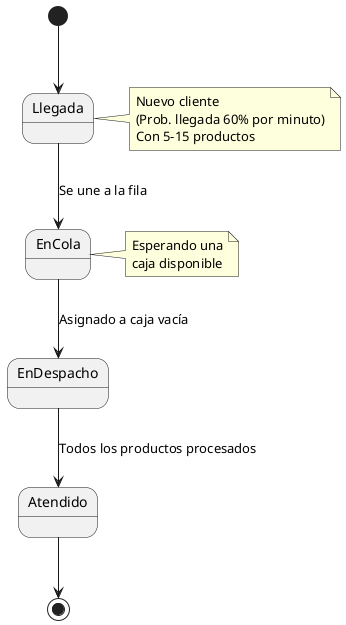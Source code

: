 @startuml
skinparam StateFontName Arial
skinparam StateFontSize 14

[*] --> Llegada
note right of Llegada : Nuevo cliente\n(Prob. llegada 60% por minuto)\nCon 5-15 productos

Llegada --> EnCola : Se une a la fila
note right of EnCola : Esperando una\ncaja disponible

EnCola --> EnDespacho : Asignado a caja vacía

EnDespacho --> Atendido : Todos los productos procesados
Atendido --> [*]


@enduml